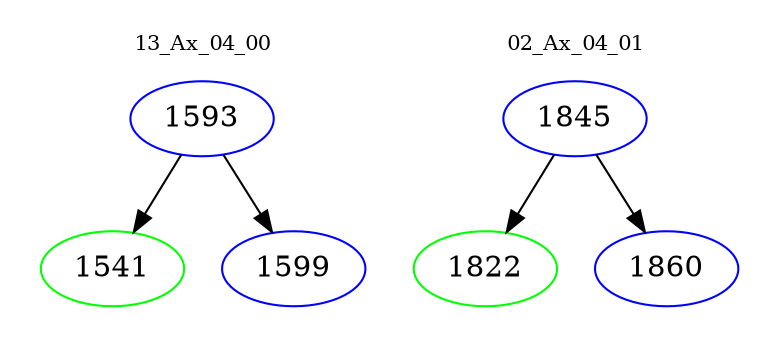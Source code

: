 digraph{
subgraph cluster_0 {
color = white
label = "13_Ax_04_00";
fontsize=10;
T0_1593 [label="1593", color="blue"]
T0_1593 -> T0_1541 [color="black"]
T0_1541 [label="1541", color="green"]
T0_1593 -> T0_1599 [color="black"]
T0_1599 [label="1599", color="blue"]
}
subgraph cluster_1 {
color = white
label = "02_Ax_04_01";
fontsize=10;
T1_1845 [label="1845", color="blue"]
T1_1845 -> T1_1822 [color="black"]
T1_1822 [label="1822", color="green"]
T1_1845 -> T1_1860 [color="black"]
T1_1860 [label="1860", color="blue"]
}
}
